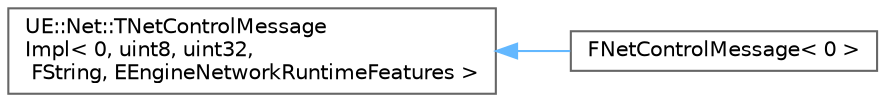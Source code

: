 digraph "Graphical Class Hierarchy"
{
 // INTERACTIVE_SVG=YES
 // LATEX_PDF_SIZE
  bgcolor="transparent";
  edge [fontname=Helvetica,fontsize=10,labelfontname=Helvetica,labelfontsize=10];
  node [fontname=Helvetica,fontsize=10,shape=box,height=0.2,width=0.4];
  rankdir="LR";
  Node0 [id="Node000000",label="UE::Net::TNetControlMessage\lImpl\< 0, uint8, uint32,\l FString, EEngineNetworkRuntimeFeatures \>",height=0.2,width=0.4,color="grey40", fillcolor="white", style="filled",URL="$df/d09/classUE_1_1Net_1_1TNetControlMessageImpl.html",tooltip=" "];
  Node0 -> Node1 [id="edge9663_Node000000_Node000001",dir="back",color="steelblue1",style="solid",tooltip=" "];
  Node1 [id="Node000001",label="FNetControlMessage\< 0 \>",height=0.2,width=0.4,color="grey40", fillcolor="white", style="filled",URL="$d5/d6f/classFNetControlMessage_3_010_01_4.html",tooltip=" "];
}
